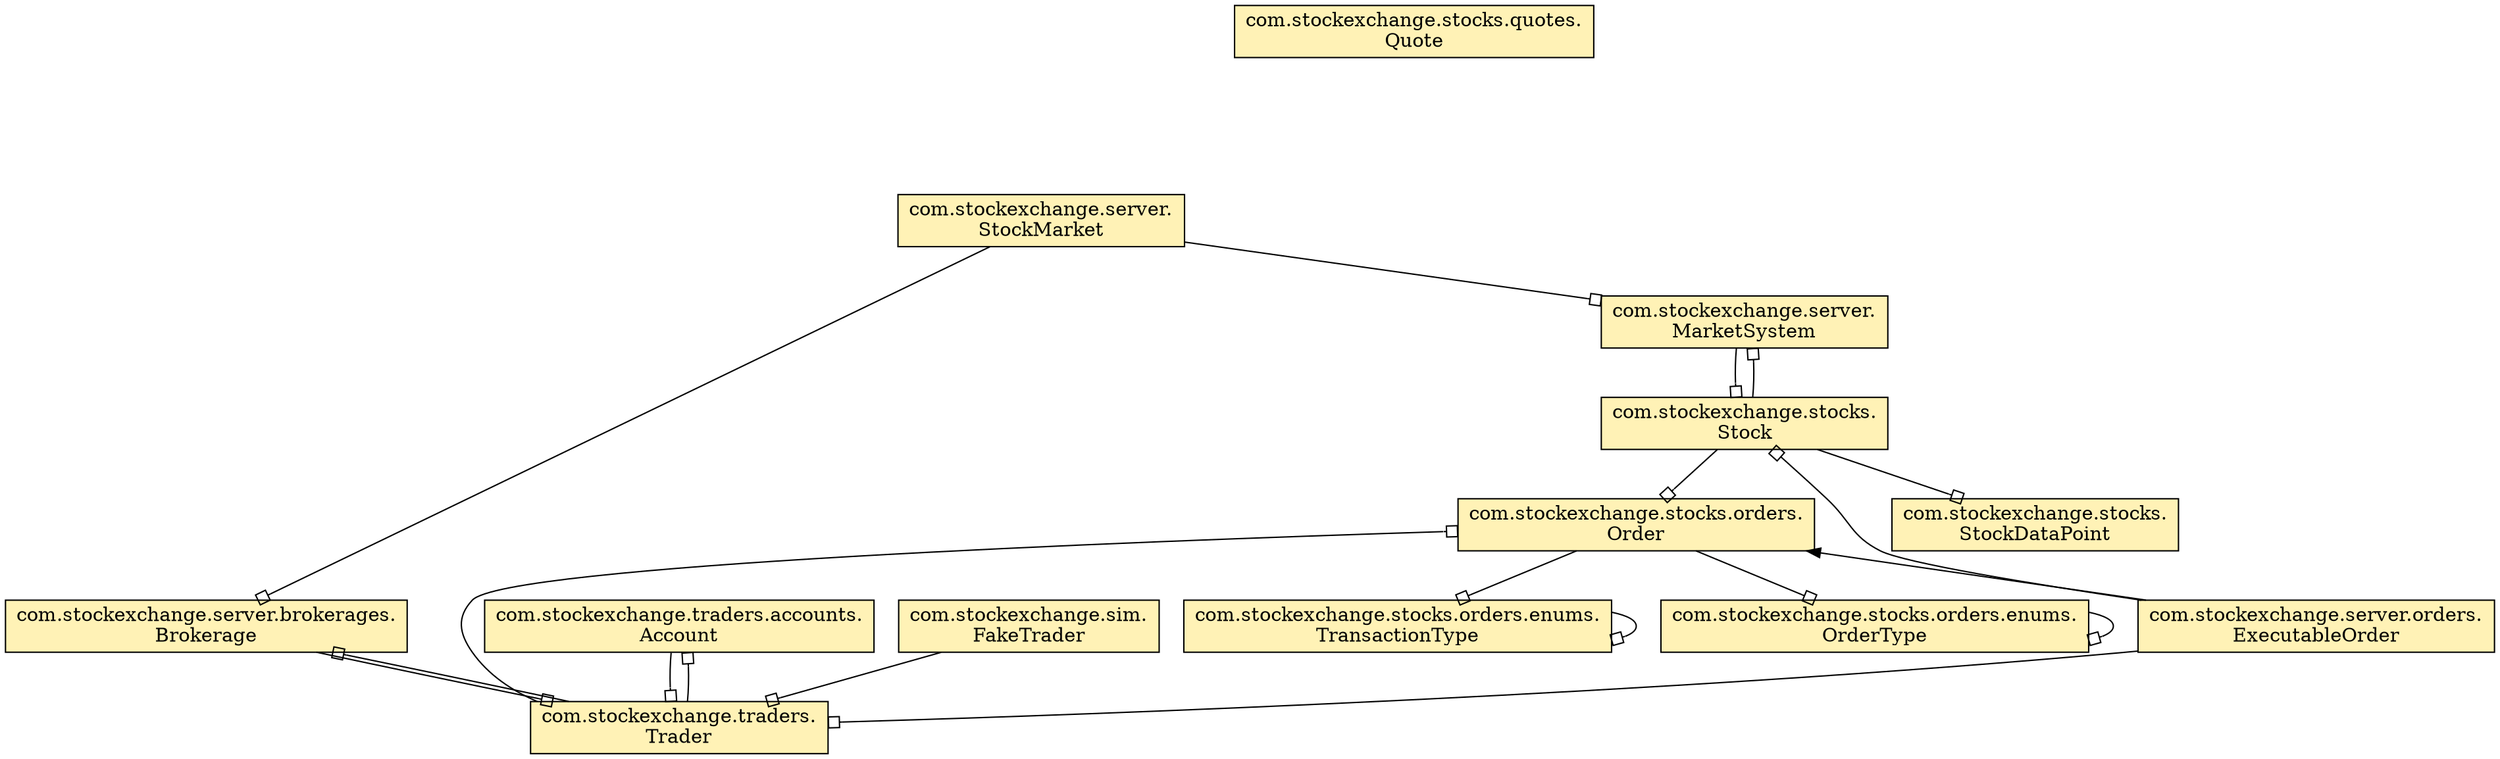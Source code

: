 digraph {
size="2000.0,2000.0";
layout=dot;
rankdir="BT";
overlap=false;
splines=true;
pack=true;

node[shape=box,style=filled,fillcolor="#fff2b6"];
  "com.stockexchange.sim.\nFakeTrader"
  "com.stockexchange.stocks.\nStockDataPoint"
  "com.stockexchange.server.brokerages.\nBrokerage"
  "com.stockexchange.server.\nMarketSystem"
  "com.stockexchange.stocks.orders.\nOrder"
  "com.stockexchange.stocks.orders.enums.\nTransactionType"
  "com.stockexchange.stocks.\nStock"
  "com.stockexchange.stocks.orders.enums.\nOrderType"
  "com.stockexchange.traders.accounts.\nAccount"
  "com.stockexchange.stocks.quotes.\nQuote"
  "com.stockexchange.traders.\nTrader"
  "com.stockexchange.server.orders.\nExecutableOrder"
  "com.stockexchange.server.\nStockMarket"

node[shape=diamond,style=filled,fillcolor="#b6e7ff"];

node[shape=oval,style=filled,fillcolor="#f3c9ff"];

  "com.stockexchange.traders.\nTrader" -> "com.stockexchange.sim.\nFakeTrader" [arrowtail=obox, dir=back]
  "com.stockexchange.traders.\nTrader" -> "com.stockexchange.server.brokerages.\nBrokerage" [arrowtail=obox, dir=back]
  "com.stockexchange.stocks.\nStock" -> "com.stockexchange.server.\nMarketSystem" [arrowtail=obox, dir=back]
  "com.stockexchange.stocks.orders.enums.\nOrderType" -> "com.stockexchange.stocks.orders.\nOrder" [arrowtail=obox, dir=back]
  "com.stockexchange.stocks.orders.enums.\nTransactionType" -> "com.stockexchange.stocks.orders.\nOrder" [arrowtail=obox, dir=back]
  "com.stockexchange.stocks.orders.enums.\nTransactionType" -> "com.stockexchange.stocks.orders.enums.\nTransactionType" [arrowtail=obox, dir=back]
  "com.stockexchange.stocks.\nStockDataPoint" -> "com.stockexchange.stocks.\nStock" [arrowtail=obox, dir=back]
  "com.stockexchange.server.\nMarketSystem" -> "com.stockexchange.stocks.\nStock" [arrowtail=obox, dir=back]
  "com.stockexchange.stocks.orders.\nOrder" -> "com.stockexchange.stocks.\nStock" [arrowtail=obox, dir=back]
  "com.stockexchange.stocks.orders.enums.\nOrderType" -> "com.stockexchange.stocks.orders.enums.\nOrderType" [arrowtail=obox, dir=back]
  "com.stockexchange.traders.\nTrader" -> "com.stockexchange.traders.accounts.\nAccount" [arrowtail=obox, dir=back]
  "com.stockexchange.server.brokerages.\nBrokerage" -> "com.stockexchange.traders.\nTrader" [arrowtail=obox, dir=back]
  "com.stockexchange.traders.accounts.\nAccount" -> "com.stockexchange.traders.\nTrader" [arrowtail=obox, dir=back]
  "com.stockexchange.stocks.orders.\nOrder" -> "com.stockexchange.traders.\nTrader" [arrowtail=obox, dir=back]
  "com.stockexchange.server.orders.\nExecutableOrder" -> "com.stockexchange.stocks.orders.\nOrder"
  "com.stockexchange.traders.\nTrader" -> "com.stockexchange.server.orders.\nExecutableOrder" [arrowtail=obox, dir=back]
  "com.stockexchange.stocks.\nStock" -> "com.stockexchange.server.orders.\nExecutableOrder" [arrowtail=obox, dir=back]
  "com.stockexchange.server.\nMarketSystem" -> "com.stockexchange.server.\nStockMarket" [arrowtail=obox, dir=back]
  "com.stockexchange.server.brokerages.\nBrokerage" -> "com.stockexchange.server.\nStockMarket" [arrowtail=obox, dir=back]
}
